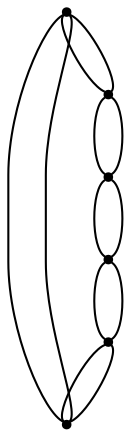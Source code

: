 graph {
  node [shape=point,comment="{\"directed\":false,\"doi\":\"10.1007/978-3-319-73915-1_9\",\"figure\":\"3 (1)\"}"]

  v0 [pos="672.0664635622738,243.89774727505437"]
  v1 [pos="625.4527832035726,383.7402141464903"]
  v2 [pos="438.9855507475858,430.3555487910973"]
  v3 [pos="392.3698037653095,383.7402141464903"]
  v4 [pos="299.1382780065479,290.50979920783"]
  v5 [pos="532.2170765063474,337.12513385243693"]

  v0 -- v4 [id="-1",pos="672.0664635622738,243.89774727505437 481.7184458712884,183.539907862978 358.9113747454727,197.84617268386836 303.64839781150266,286.82594475975094 325.9977553913671,293.99386129611946 325.9977553913671,293.99386129611946 325.9977553913671,293.99386129611946 324.3141566501885,280.512709670846 324.3141566501885,280.512709670846 324.3141566501885,280.512709670846 299.1382780065479,290.50979920783 299.1382780065479,290.50979920783 299.1382780065479,290.50979920783"]
  v4 -- v3 [id="-2",pos="299.1382780065479,290.50979920783 388.24935378400744,379.61894033399636 388.24935378400744,379.61894033399636 388.24935378400744,379.61894033399636 366.80009025665686,390.21613820819016 366.80009025665686,390.21613820819016 366.80009025665686,390.21613820819016 365.9791319899681,376.65581997313376 365.9791319899681,376.65581997313376 365.9791319899681,376.65581997313376 392.3698037653095,383.7402141464903 392.3698037653095,383.7402141464903 392.3698037653095,383.7402141464903"]
  v1 -- v0 [id="-3",pos="625.4527832035726,383.7402141464903 683.7214256710784,337.1251974400753 695.3733037416245,302.16172523983033 672.0664635622738,243.89774727505437"]
  v2 -- v5 [id="-4",pos="438.9855507475858,430.3555487910973 497.25837415355517,416.6116530440383 528.3341610593559,387.4781816748306 532.2170765063474,337.12513385243693"]
  v3 -- v2 [id="-5",pos="392.3698037653095,383.7402141464903 388.48269148274994,416.6118438069534 402.0806930769404,432.2516367861268 433.1648100654596,430.65557116588303 425.24690747055206,407.0103965559689 425.24690747055206,407.0103965559689 425.24690747055206,407.0103965559689 415.64120929889793,416.6159770034481 415.64120929889793,416.6159770034481 415.64120929889793,416.6159770034481 438.9855507475858,430.3555487910973 438.9855507475858,430.3555487910973 438.9855507475858,430.3555487910973"]
  v4 -- v3 [id="-6",pos="299.1382780065479,290.50979920783 310.795322636032,354.46087273483926 339.9958235155039,385.0278638236823 386.74911224526085,382.21077247435903 378.63116048827567,360.39506191136195 378.63116048827567,360.39506191136195 378.63116048827567,360.39506191136195 369.02546231662154,370.00064235884116 369.02546231662154,370.00064235884116 369.02546231662154,370.00064235884116 392.3698037653095,383.7402141464903 392.3698037653095,383.7402141464903 392.3698037653095,383.7402141464903"]
  v0 -- v1 [id="-7",pos="672.0664635622738,243.89774727505437 625.4527832035726,383.7402141464903 625.4527832035726,383.7402141464903 625.4527832035726,383.7402141464903"]
  v0 -- v4 [id="-8",pos="672.0664635622738,243.89774727505437 304.91523806308913,289.79310293565067 304.91523806308913,289.79310293565067 304.91523806308913,289.79310293565067 308.64081986759163,265.9103172180207 308.64081986759163,265.9103172180207 308.64081986759163,265.9103172180207 320.1760131916621,273.07804299147404 320.1760131916621,273.07804299147404 320.1760131916621,273.07804299147404 299.1382780065479,290.50979920783 299.1382780065479,290.50979920783 299.1382780065479,290.50979920783"]
  v3 -- v2 [id="-9",pos="392.3698037653095,383.7402141464903 434.86510076628383,426.23812203072526 434.86510076628383,426.23812203072526 434.86510076628383,426.23812203072526 413.14914741510825,438.48575295597766 413.14914741510825,438.48575295597766 413.14914741510825,438.48575295597766 412.45320397761355,424.9170888433839 412.45320397761355,424.9170888433839 412.45320397761355,424.9170888433839 438.9855507475858,430.3555487910973 438.9855507475858,430.3555487910973 438.9855507475858,430.3555487910973"]
  v5 -- v1 [id="-10",pos="532.2170765063474,337.12513385243693 625.4527832035726,383.7402141464903 625.4527832035726,383.7402141464903 625.4527832035726,383.7402141464903"]
  v5 -- v2 [id="-11",pos="532.2170765063474,337.12513385243693 438.9855507475858,430.3555487910973 438.9855507475858,430.3555487910973 438.9855507475858,430.3555487910973"]
  v5 -- v1 [id="-14",pos="532.2170765063474,337.12513385243693 559.4099479651567,387.4784042315649 588.7479270036915,401.93886907552644 625.4527832035726,383.7402141464903"]
}